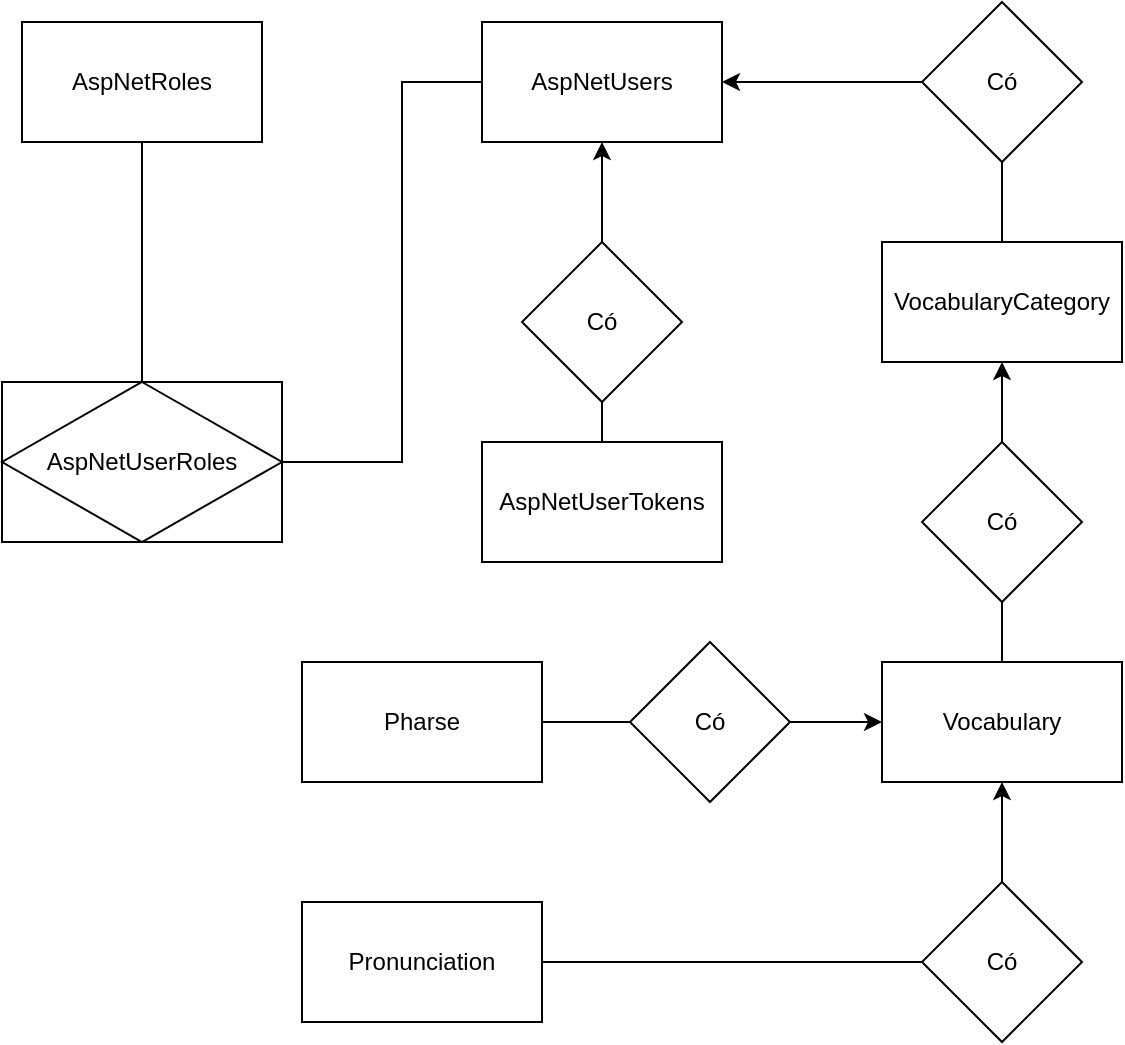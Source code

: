 <mxfile version="13.5.8" type="device"><diagram id="C5RBs43oDa-KdzZeNtuy" name="Page-1"><mxGraphModel dx="981" dy="526" grid="1" gridSize="10" guides="1" tooltips="1" connect="1" arrows="1" fold="1" page="1" pageScale="1" pageWidth="827" pageHeight="1169" math="0" shadow="0"><root><mxCell id="WIyWlLk6GJQsqaUBKTNV-0"/><mxCell id="WIyWlLk6GJQsqaUBKTNV-1" parent="WIyWlLk6GJQsqaUBKTNV-0"/><mxCell id="UpPD0eOb6tcZzZpMOmyQ-1" value="AspNetRoles" style="rounded=0;whiteSpace=wrap;html=1;" vertex="1" parent="WIyWlLk6GJQsqaUBKTNV-1"><mxGeometry x="110" y="210" width="120" height="60" as="geometry"/></mxCell><mxCell id="UpPD0eOb6tcZzZpMOmyQ-2" value="Pharse" style="rounded=0;whiteSpace=wrap;html=1;" vertex="1" parent="WIyWlLk6GJQsqaUBKTNV-1"><mxGeometry x="250" y="530" width="120" height="60" as="geometry"/></mxCell><mxCell id="UpPD0eOb6tcZzZpMOmyQ-33" style="edgeStyle=orthogonalEdgeStyle;rounded=0;orthogonalLoop=1;jettySize=auto;html=1;entryX=0.5;entryY=1;entryDx=0;entryDy=0;" edge="1" parent="WIyWlLk6GJQsqaUBKTNV-1" source="UpPD0eOb6tcZzZpMOmyQ-14" target="UpPD0eOb6tcZzZpMOmyQ-7"><mxGeometry relative="1" as="geometry"/></mxCell><mxCell id="UpPD0eOb6tcZzZpMOmyQ-4" value="AspNetUserTokens" style="rounded=0;whiteSpace=wrap;html=1;" vertex="1" parent="WIyWlLk6GJQsqaUBKTNV-1"><mxGeometry x="340" y="420" width="120" height="60" as="geometry"/></mxCell><mxCell id="UpPD0eOb6tcZzZpMOmyQ-55" style="edgeStyle=elbowEdgeStyle;rounded=0;orthogonalLoop=1;jettySize=auto;elbow=vertical;html=1;startArrow=none;startFill=0;endArrow=none;endFill=0;" edge="1" parent="WIyWlLk6GJQsqaUBKTNV-1" source="UpPD0eOb6tcZzZpMOmyQ-56" target="UpPD0eOb6tcZzZpMOmyQ-2"><mxGeometry relative="1" as="geometry"/></mxCell><mxCell id="UpPD0eOb6tcZzZpMOmyQ-5" value="Vocabulary" style="rounded=0;whiteSpace=wrap;html=1;" vertex="1" parent="WIyWlLk6GJQsqaUBKTNV-1"><mxGeometry x="540" y="530" width="120" height="60" as="geometry"/></mxCell><mxCell id="UpPD0eOb6tcZzZpMOmyQ-48" style="edgeStyle=elbowEdgeStyle;rounded=0;orthogonalLoop=1;jettySize=auto;elbow=vertical;html=1;entryX=0.5;entryY=1;entryDx=0;entryDy=0;endArrow=none;endFill=0;" edge="1" parent="WIyWlLk6GJQsqaUBKTNV-1" source="UpPD0eOb6tcZzZpMOmyQ-6" target="UpPD0eOb6tcZzZpMOmyQ-12"><mxGeometry relative="1" as="geometry"/></mxCell><mxCell id="UpPD0eOb6tcZzZpMOmyQ-52" style="edgeStyle=elbowEdgeStyle;rounded=0;orthogonalLoop=1;jettySize=auto;elbow=vertical;html=1;entryX=0.5;entryY=0;entryDx=0;entryDy=0;startArrow=none;startFill=0;endArrow=none;endFill=0;" edge="1" parent="WIyWlLk6GJQsqaUBKTNV-1" source="UpPD0eOb6tcZzZpMOmyQ-13" target="UpPD0eOb6tcZzZpMOmyQ-5"><mxGeometry relative="1" as="geometry"/></mxCell><mxCell id="UpPD0eOb6tcZzZpMOmyQ-6" value="VocabularyCategory" style="rounded=0;whiteSpace=wrap;html=1;" vertex="1" parent="WIyWlLk6GJQsqaUBKTNV-1"><mxGeometry x="540" y="320" width="120" height="60" as="geometry"/></mxCell><mxCell id="UpPD0eOb6tcZzZpMOmyQ-50" style="edgeStyle=elbowEdgeStyle;rounded=0;orthogonalLoop=1;jettySize=auto;elbow=vertical;html=1;entryX=0;entryY=0.5;entryDx=0;entryDy=0;startArrow=classic;startFill=1;endArrow=none;endFill=0;" edge="1" parent="WIyWlLk6GJQsqaUBKTNV-1" source="UpPD0eOb6tcZzZpMOmyQ-7" target="UpPD0eOb6tcZzZpMOmyQ-12"><mxGeometry relative="1" as="geometry"/></mxCell><mxCell id="UpPD0eOb6tcZzZpMOmyQ-7" value="AspNetUsers" style="rounded=0;whiteSpace=wrap;html=1;" vertex="1" parent="WIyWlLk6GJQsqaUBKTNV-1"><mxGeometry x="340" y="210" width="120" height="60" as="geometry"/></mxCell><mxCell id="UpPD0eOb6tcZzZpMOmyQ-12" value="Có" style="rhombus;whiteSpace=wrap;html=1;" vertex="1" parent="WIyWlLk6GJQsqaUBKTNV-1"><mxGeometry x="560" y="200" width="80" height="80" as="geometry"/></mxCell><mxCell id="UpPD0eOb6tcZzZpMOmyQ-19" value="" style="rounded=0;whiteSpace=wrap;html=1;" vertex="1" parent="WIyWlLk6GJQsqaUBKTNV-1"><mxGeometry x="100" y="390" width="140" height="80" as="geometry"/></mxCell><mxCell id="UpPD0eOb6tcZzZpMOmyQ-62" style="edgeStyle=elbowEdgeStyle;rounded=0;orthogonalLoop=1;jettySize=auto;elbow=vertical;html=1;entryX=0.5;entryY=1;entryDx=0;entryDy=0;startArrow=none;startFill=0;endArrow=none;endFill=0;" edge="1" parent="WIyWlLk6GJQsqaUBKTNV-1" source="UpPD0eOb6tcZzZpMOmyQ-29" target="UpPD0eOb6tcZzZpMOmyQ-1"><mxGeometry relative="1" as="geometry"/></mxCell><mxCell id="UpPD0eOb6tcZzZpMOmyQ-29" value="AspNetUserRoles" style="rhombus;whiteSpace=wrap;html=1;" vertex="1" parent="WIyWlLk6GJQsqaUBKTNV-1"><mxGeometry x="100" y="390" width="140" height="80" as="geometry"/></mxCell><mxCell id="UpPD0eOb6tcZzZpMOmyQ-14" value="Có" style="rhombus;whiteSpace=wrap;html=1;" vertex="1" parent="WIyWlLk6GJQsqaUBKTNV-1"><mxGeometry x="360" y="320" width="80" height="80" as="geometry"/></mxCell><mxCell id="UpPD0eOb6tcZzZpMOmyQ-34" style="edgeStyle=orthogonalEdgeStyle;rounded=0;orthogonalLoop=1;jettySize=auto;html=1;entryX=0.5;entryY=1;entryDx=0;entryDy=0;endArrow=none;endFill=0;" edge="1" parent="WIyWlLk6GJQsqaUBKTNV-1" source="UpPD0eOb6tcZzZpMOmyQ-4" target="UpPD0eOb6tcZzZpMOmyQ-14"><mxGeometry relative="1" as="geometry"><mxPoint x="400" y="420.0" as="sourcePoint"/><mxPoint x="400" y="270" as="targetPoint"/></mxGeometry></mxCell><mxCell id="UpPD0eOb6tcZzZpMOmyQ-45" style="edgeStyle=orthogonalEdgeStyle;rounded=0;orthogonalLoop=1;jettySize=auto;html=1;entryX=0;entryY=0.5;entryDx=0;entryDy=0;endArrow=none;endFill=0;exitX=1;exitY=0.5;exitDx=0;exitDy=0;" edge="1" parent="WIyWlLk6GJQsqaUBKTNV-1" source="UpPD0eOb6tcZzZpMOmyQ-29" target="UpPD0eOb6tcZzZpMOmyQ-7"><mxGeometry relative="1" as="geometry"><mxPoint x="240" y="510" as="sourcePoint"/><mxPoint x="300" y="380.0" as="targetPoint"/><Array as="points"><mxPoint x="300" y="430"/><mxPoint x="300" y="240"/></Array></mxGeometry></mxCell><mxCell id="UpPD0eOb6tcZzZpMOmyQ-13" value="Có" style="rhombus;whiteSpace=wrap;html=1;" vertex="1" parent="WIyWlLk6GJQsqaUBKTNV-1"><mxGeometry x="560" y="420" width="80" height="80" as="geometry"/></mxCell><mxCell id="UpPD0eOb6tcZzZpMOmyQ-53" style="edgeStyle=elbowEdgeStyle;rounded=0;orthogonalLoop=1;jettySize=auto;elbow=vertical;html=1;entryX=0.5;entryY=0;entryDx=0;entryDy=0;startArrow=classic;startFill=1;endArrow=none;endFill=0;" edge="1" parent="WIyWlLk6GJQsqaUBKTNV-1" source="UpPD0eOb6tcZzZpMOmyQ-6" target="UpPD0eOb6tcZzZpMOmyQ-13"><mxGeometry relative="1" as="geometry"><mxPoint x="600" y="380.0" as="sourcePoint"/><mxPoint x="600" y="555" as="targetPoint"/></mxGeometry></mxCell><mxCell id="UpPD0eOb6tcZzZpMOmyQ-58" style="edgeStyle=elbowEdgeStyle;rounded=0;orthogonalLoop=1;jettySize=auto;elbow=vertical;html=1;entryX=0.5;entryY=1;entryDx=0;entryDy=0;startArrow=none;startFill=0;endArrow=classic;endFill=1;" edge="1" parent="WIyWlLk6GJQsqaUBKTNV-1" source="UpPD0eOb6tcZzZpMOmyQ-59" target="UpPD0eOb6tcZzZpMOmyQ-5"><mxGeometry relative="1" as="geometry"/></mxCell><mxCell id="UpPD0eOb6tcZzZpMOmyQ-61" style="edgeStyle=elbowEdgeStyle;rounded=0;orthogonalLoop=1;jettySize=auto;elbow=vertical;html=1;entryX=0;entryY=0.5;entryDx=0;entryDy=0;startArrow=none;startFill=0;endArrow=none;endFill=0;" edge="1" parent="WIyWlLk6GJQsqaUBKTNV-1" source="UpPD0eOb6tcZzZpMOmyQ-54" target="UpPD0eOb6tcZzZpMOmyQ-59"><mxGeometry relative="1" as="geometry"/></mxCell><mxCell id="UpPD0eOb6tcZzZpMOmyQ-54" value="Pronunciation" style="rounded=0;whiteSpace=wrap;html=1;" vertex="1" parent="WIyWlLk6GJQsqaUBKTNV-1"><mxGeometry x="250" y="650" width="120" height="60" as="geometry"/></mxCell><mxCell id="UpPD0eOb6tcZzZpMOmyQ-56" value="Có" style="rhombus;whiteSpace=wrap;html=1;" vertex="1" parent="WIyWlLk6GJQsqaUBKTNV-1"><mxGeometry x="414" y="520" width="80" height="80" as="geometry"/></mxCell><mxCell id="UpPD0eOb6tcZzZpMOmyQ-57" style="edgeStyle=elbowEdgeStyle;rounded=0;orthogonalLoop=1;jettySize=auto;elbow=vertical;html=1;startArrow=classic;startFill=1;endArrow=none;endFill=0;" edge="1" parent="WIyWlLk6GJQsqaUBKTNV-1" source="UpPD0eOb6tcZzZpMOmyQ-5" target="UpPD0eOb6tcZzZpMOmyQ-56"><mxGeometry relative="1" as="geometry"><mxPoint x="540" y="560.207" as="sourcePoint"/><mxPoint x="370" y="560.207" as="targetPoint"/></mxGeometry></mxCell><mxCell id="UpPD0eOb6tcZzZpMOmyQ-59" value="Có" style="rhombus;whiteSpace=wrap;html=1;" vertex="1" parent="WIyWlLk6GJQsqaUBKTNV-1"><mxGeometry x="560" y="640" width="80" height="80" as="geometry"/></mxCell></root></mxGraphModel></diagram></mxfile>